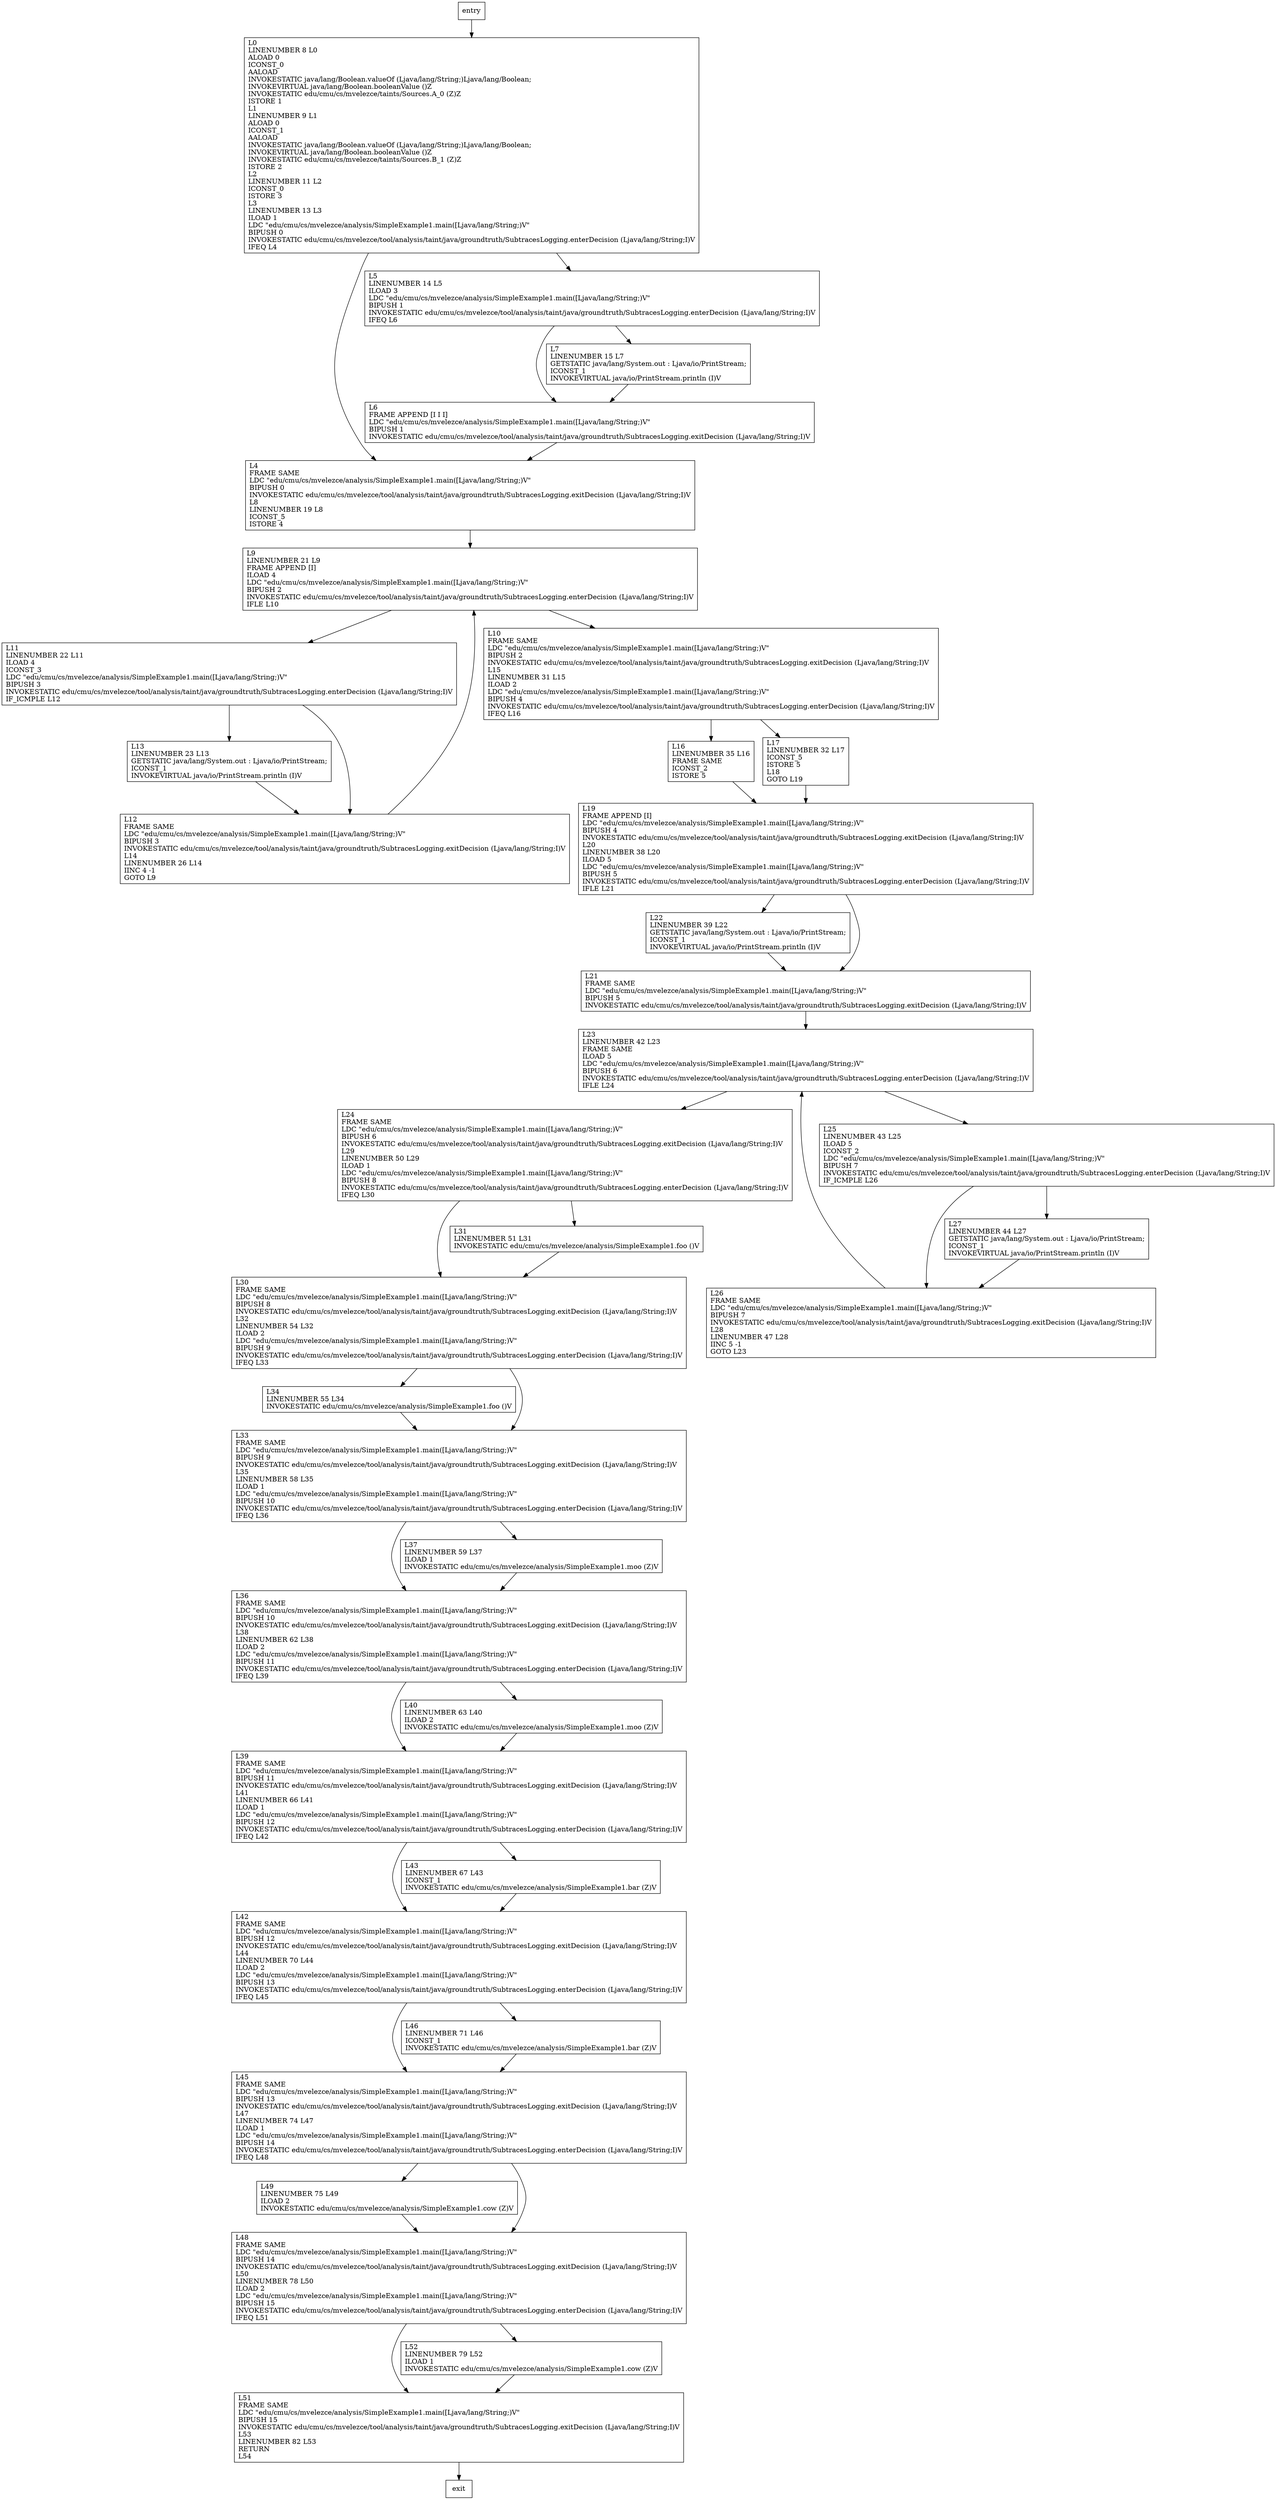 digraph main {
node [shape=record];
848606785 [label="L23\lLINENUMBER 42 L23\lFRAME SAME\lILOAD 5\lLDC \"edu/cmu/cs/mvelezce/analysis/SimpleExample1.main([Ljava/lang/String;)V\"\lBIPUSH 6\lINVOKESTATIC edu/cmu/cs/mvelezce/tool/analysis/taint/java/groundtruth/SubtracesLogging.enterDecision (Ljava/lang/String;I)V\lIFLE L24\l"];
1648701502 [label="L19\lFRAME APPEND [I]\lLDC \"edu/cmu/cs/mvelezce/analysis/SimpleExample1.main([Ljava/lang/String;)V\"\lBIPUSH 4\lINVOKESTATIC edu/cmu/cs/mvelezce/tool/analysis/taint/java/groundtruth/SubtracesLogging.exitDecision (Ljava/lang/String;I)V\lL20\lLINENUMBER 38 L20\lILOAD 5\lLDC \"edu/cmu/cs/mvelezce/analysis/SimpleExample1.main([Ljava/lang/String;)V\"\lBIPUSH 5\lINVOKESTATIC edu/cmu/cs/mvelezce/tool/analysis/taint/java/groundtruth/SubtracesLogging.enterDecision (Ljava/lang/String;I)V\lIFLE L21\l"];
603904068 [label="L36\lFRAME SAME\lLDC \"edu/cmu/cs/mvelezce/analysis/SimpleExample1.main([Ljava/lang/String;)V\"\lBIPUSH 10\lINVOKESTATIC edu/cmu/cs/mvelezce/tool/analysis/taint/java/groundtruth/SubtracesLogging.exitDecision (Ljava/lang/String;I)V\lL38\lLINENUMBER 62 L38\lILOAD 2\lLDC \"edu/cmu/cs/mvelezce/analysis/SimpleExample1.main([Ljava/lang/String;)V\"\lBIPUSH 11\lINVOKESTATIC edu/cmu/cs/mvelezce/tool/analysis/taint/java/groundtruth/SubtracesLogging.enterDecision (Ljava/lang/String;I)V\lIFEQ L39\l"];
2110623348 [label="L27\lLINENUMBER 44 L27\lGETSTATIC java/lang/System.out : Ljava/io/PrintStream;\lICONST_1\lINVOKEVIRTUAL java/io/PrintStream.println (I)V\l"];
1315234892 [label="L30\lFRAME SAME\lLDC \"edu/cmu/cs/mvelezce/analysis/SimpleExample1.main([Ljava/lang/String;)V\"\lBIPUSH 8\lINVOKESTATIC edu/cmu/cs/mvelezce/tool/analysis/taint/java/groundtruth/SubtracesLogging.exitDecision (Ljava/lang/String;I)V\lL32\lLINENUMBER 54 L32\lILOAD 2\lLDC \"edu/cmu/cs/mvelezce/analysis/SimpleExample1.main([Ljava/lang/String;)V\"\lBIPUSH 9\lINVOKESTATIC edu/cmu/cs/mvelezce/tool/analysis/taint/java/groundtruth/SubtracesLogging.enterDecision (Ljava/lang/String;I)V\lIFEQ L33\l"];
1687037426 [label="L4\lFRAME SAME\lLDC \"edu/cmu/cs/mvelezce/analysis/SimpleExample1.main([Ljava/lang/String;)V\"\lBIPUSH 0\lINVOKESTATIC edu/cmu/cs/mvelezce/tool/analysis/taint/java/groundtruth/SubtracesLogging.exitDecision (Ljava/lang/String;I)V\lL8\lLINENUMBER 19 L8\lICONST_5\lISTORE 4\l"];
1339678445 [label="L9\lLINENUMBER 21 L9\lFRAME APPEND [I]\lILOAD 4\lLDC \"edu/cmu/cs/mvelezce/analysis/SimpleExample1.main([Ljava/lang/String;)V\"\lBIPUSH 2\lINVOKESTATIC edu/cmu/cs/mvelezce/tool/analysis/taint/java/groundtruth/SubtracesLogging.enterDecision (Ljava/lang/String;I)V\lIFLE L10\l"];
1324295458 [label="L39\lFRAME SAME\lLDC \"edu/cmu/cs/mvelezce/analysis/SimpleExample1.main([Ljava/lang/String;)V\"\lBIPUSH 11\lINVOKESTATIC edu/cmu/cs/mvelezce/tool/analysis/taint/java/groundtruth/SubtracesLogging.exitDecision (Ljava/lang/String;I)V\lL41\lLINENUMBER 66 L41\lILOAD 1\lLDC \"edu/cmu/cs/mvelezce/analysis/SimpleExample1.main([Ljava/lang/String;)V\"\lBIPUSH 12\lINVOKESTATIC edu/cmu/cs/mvelezce/tool/analysis/taint/java/groundtruth/SubtracesLogging.enterDecision (Ljava/lang/String;I)V\lIFEQ L42\l"];
2070422747 [label="L5\lLINENUMBER 14 L5\lILOAD 3\lLDC \"edu/cmu/cs/mvelezce/analysis/SimpleExample1.main([Ljava/lang/String;)V\"\lBIPUSH 1\lINVOKESTATIC edu/cmu/cs/mvelezce/tool/analysis/taint/java/groundtruth/SubtracesLogging.enterDecision (Ljava/lang/String;I)V\lIFEQ L6\l"];
1517146599 [label="L6\lFRAME APPEND [I I I]\lLDC \"edu/cmu/cs/mvelezce/analysis/SimpleExample1.main([Ljava/lang/String;)V\"\lBIPUSH 1\lINVOKESTATIC edu/cmu/cs/mvelezce/tool/analysis/taint/java/groundtruth/SubtracesLogging.exitDecision (Ljava/lang/String;I)V\l"];
1080993648 [label="L34\lLINENUMBER 55 L34\lINVOKESTATIC edu/cmu/cs/mvelezce/analysis/SimpleExample1.foo ()V\l"];
1974302001 [label="L11\lLINENUMBER 22 L11\lILOAD 4\lICONST_3\lLDC \"edu/cmu/cs/mvelezce/analysis/SimpleExample1.main([Ljava/lang/String;)V\"\lBIPUSH 3\lINVOKESTATIC edu/cmu/cs/mvelezce/tool/analysis/taint/java/groundtruth/SubtracesLogging.enterDecision (Ljava/lang/String;I)V\lIF_ICMPLE L12\l"];
1382656616 [label="L24\lFRAME SAME\lLDC \"edu/cmu/cs/mvelezce/analysis/SimpleExample1.main([Ljava/lang/String;)V\"\lBIPUSH 6\lINVOKESTATIC edu/cmu/cs/mvelezce/tool/analysis/taint/java/groundtruth/SubtracesLogging.exitDecision (Ljava/lang/String;I)V\lL29\lLINENUMBER 50 L29\lILOAD 1\lLDC \"edu/cmu/cs/mvelezce/analysis/SimpleExample1.main([Ljava/lang/String;)V\"\lBIPUSH 8\lINVOKESTATIC edu/cmu/cs/mvelezce/tool/analysis/taint/java/groundtruth/SubtracesLogging.enterDecision (Ljava/lang/String;I)V\lIFEQ L30\l"];
1480931687 [label="L42\lFRAME SAME\lLDC \"edu/cmu/cs/mvelezce/analysis/SimpleExample1.main([Ljava/lang/String;)V\"\lBIPUSH 12\lINVOKESTATIC edu/cmu/cs/mvelezce/tool/analysis/taint/java/groundtruth/SubtracesLogging.exitDecision (Ljava/lang/String;I)V\lL44\lLINENUMBER 70 L44\lILOAD 2\lLDC \"edu/cmu/cs/mvelezce/analysis/SimpleExample1.main([Ljava/lang/String;)V\"\lBIPUSH 13\lINVOKESTATIC edu/cmu/cs/mvelezce/tool/analysis/taint/java/groundtruth/SubtracesLogging.enterDecision (Ljava/lang/String;I)V\lIFEQ L45\l"];
1786513714 [label="L26\lFRAME SAME\lLDC \"edu/cmu/cs/mvelezce/analysis/SimpleExample1.main([Ljava/lang/String;)V\"\lBIPUSH 7\lINVOKESTATIC edu/cmu/cs/mvelezce/tool/analysis/taint/java/groundtruth/SubtracesLogging.exitDecision (Ljava/lang/String;I)V\lL28\lLINENUMBER 47 L28\lIINC 5 -1\lGOTO L23\l"];
1633514729 [label="L0\lLINENUMBER 8 L0\lALOAD 0\lICONST_0\lAALOAD\lINVOKESTATIC java/lang/Boolean.valueOf (Ljava/lang/String;)Ljava/lang/Boolean;\lINVOKEVIRTUAL java/lang/Boolean.booleanValue ()Z\lINVOKESTATIC edu/cmu/cs/mvelezce/taints/Sources.A_0 (Z)Z\lISTORE 1\lL1\lLINENUMBER 9 L1\lALOAD 0\lICONST_1\lAALOAD\lINVOKESTATIC java/lang/Boolean.valueOf (Ljava/lang/String;)Ljava/lang/Boolean;\lINVOKEVIRTUAL java/lang/Boolean.booleanValue ()Z\lINVOKESTATIC edu/cmu/cs/mvelezce/taints/Sources.B_1 (Z)Z\lISTORE 2\lL2\lLINENUMBER 11 L2\lICONST_0\lISTORE 3\lL3\lLINENUMBER 13 L3\lILOAD 1\lLDC \"edu/cmu/cs/mvelezce/analysis/SimpleExample1.main([Ljava/lang/String;)V\"\lBIPUSH 0\lINVOKESTATIC edu/cmu/cs/mvelezce/tool/analysis/taint/java/groundtruth/SubtracesLogging.enterDecision (Ljava/lang/String;I)V\lIFEQ L4\l"];
1976089236 [label="L45\lFRAME SAME\lLDC \"edu/cmu/cs/mvelezce/analysis/SimpleExample1.main([Ljava/lang/String;)V\"\lBIPUSH 13\lINVOKESTATIC edu/cmu/cs/mvelezce/tool/analysis/taint/java/groundtruth/SubtracesLogging.exitDecision (Ljava/lang/String;I)V\lL47\lLINENUMBER 74 L47\lILOAD 1\lLDC \"edu/cmu/cs/mvelezce/analysis/SimpleExample1.main([Ljava/lang/String;)V\"\lBIPUSH 14\lINVOKESTATIC edu/cmu/cs/mvelezce/tool/analysis/taint/java/groundtruth/SubtracesLogging.enterDecision (Ljava/lang/String;I)V\lIFEQ L48\l"];
670554970 [label="L16\lLINENUMBER 35 L16\lFRAME SAME\lICONST_2\lISTORE 5\l"];
1511925998 [label="L22\lLINENUMBER 39 L22\lGETSTATIC java/lang/System.out : Ljava/io/PrintStream;\lICONST_1\lINVOKEVIRTUAL java/io/PrintStream.println (I)V\l"];
207802506 [label="L40\lLINENUMBER 63 L40\lILOAD 2\lINVOKESTATIC edu/cmu/cs/mvelezce/analysis/SimpleExample1.moo (Z)V\l"];
2040247533 [label="L25\lLINENUMBER 43 L25\lILOAD 5\lICONST_2\lLDC \"edu/cmu/cs/mvelezce/analysis/SimpleExample1.main([Ljava/lang/String;)V\"\lBIPUSH 7\lINVOKESTATIC edu/cmu/cs/mvelezce/tool/analysis/taint/java/groundtruth/SubtracesLogging.enterDecision (Ljava/lang/String;I)V\lIF_ICMPLE L26\l"];
1363229954 [label="L31\lLINENUMBER 51 L31\lINVOKESTATIC edu/cmu/cs/mvelezce/analysis/SimpleExample1.foo ()V\l"];
1281779826 [label="L51\lFRAME SAME\lLDC \"edu/cmu/cs/mvelezce/analysis/SimpleExample1.main([Ljava/lang/String;)V\"\lBIPUSH 15\lINVOKESTATIC edu/cmu/cs/mvelezce/tool/analysis/taint/java/groundtruth/SubtracesLogging.exitDecision (Ljava/lang/String;I)V\lL53\lLINENUMBER 82 L53\lRETURN\lL54\l"];
2064603156 [label="L37\lLINENUMBER 59 L37\lILOAD 1\lINVOKESTATIC edu/cmu/cs/mvelezce/analysis/SimpleExample1.moo (Z)V\l"];
1255216086 [label="L33\lFRAME SAME\lLDC \"edu/cmu/cs/mvelezce/analysis/SimpleExample1.main([Ljava/lang/String;)V\"\lBIPUSH 9\lINVOKESTATIC edu/cmu/cs/mvelezce/tool/analysis/taint/java/groundtruth/SubtracesLogging.exitDecision (Ljava/lang/String;I)V\lL35\lLINENUMBER 58 L35\lILOAD 1\lLDC \"edu/cmu/cs/mvelezce/analysis/SimpleExample1.main([Ljava/lang/String;)V\"\lBIPUSH 10\lINVOKESTATIC edu/cmu/cs/mvelezce/tool/analysis/taint/java/groundtruth/SubtracesLogging.enterDecision (Ljava/lang/String;I)V\lIFEQ L36\l"];
1865732472 [label="L46\lLINENUMBER 71 L46\lICONST_1\lINVOKESTATIC edu/cmu/cs/mvelezce/analysis/SimpleExample1.bar (Z)V\l"];
1352469793 [label="L7\lLINENUMBER 15 L7\lGETSTATIC java/lang/System.out : Ljava/io/PrintStream;\lICONST_1\lINVOKEVIRTUAL java/io/PrintStream.println (I)V\l"];
2014846847 [label="L12\lFRAME SAME\lLDC \"edu/cmu/cs/mvelezce/analysis/SimpleExample1.main([Ljava/lang/String;)V\"\lBIPUSH 3\lINVOKESTATIC edu/cmu/cs/mvelezce/tool/analysis/taint/java/groundtruth/SubtracesLogging.exitDecision (Ljava/lang/String;I)V\lL14\lLINENUMBER 26 L14\lIINC 4 -1\lGOTO L9\l"];
1502287290 [label="L43\lLINENUMBER 67 L43\lICONST_1\lINVOKESTATIC edu/cmu/cs/mvelezce/analysis/SimpleExample1.bar (Z)V\l"];
1953453906 [label="L49\lLINENUMBER 75 L49\lILOAD 2\lINVOKESTATIC edu/cmu/cs/mvelezce/analysis/SimpleExample1.cow (Z)V\l"];
2085255024 [label="L52\lLINENUMBER 79 L52\lILOAD 1\lINVOKESTATIC edu/cmu/cs/mvelezce/analysis/SimpleExample1.cow (Z)V\l"];
1298242208 [label="L10\lFRAME SAME\lLDC \"edu/cmu/cs/mvelezce/analysis/SimpleExample1.main([Ljava/lang/String;)V\"\lBIPUSH 2\lINVOKESTATIC edu/cmu/cs/mvelezce/tool/analysis/taint/java/groundtruth/SubtracesLogging.exitDecision (Ljava/lang/String;I)V\lL15\lLINENUMBER 31 L15\lILOAD 2\lLDC \"edu/cmu/cs/mvelezce/analysis/SimpleExample1.main([Ljava/lang/String;)V\"\lBIPUSH 4\lINVOKESTATIC edu/cmu/cs/mvelezce/tool/analysis/taint/java/groundtruth/SubtracesLogging.enterDecision (Ljava/lang/String;I)V\lIFEQ L16\l"];
2033682434 [label="L13\lLINENUMBER 23 L13\lGETSTATIC java/lang/System.out : Ljava/io/PrintStream;\lICONST_1\lINVOKEVIRTUAL java/io/PrintStream.println (I)V\l"];
84985529 [label="L48\lFRAME SAME\lLDC \"edu/cmu/cs/mvelezce/analysis/SimpleExample1.main([Ljava/lang/String;)V\"\lBIPUSH 14\lINVOKESTATIC edu/cmu/cs/mvelezce/tool/analysis/taint/java/groundtruth/SubtracesLogging.exitDecision (Ljava/lang/String;I)V\lL50\lLINENUMBER 78 L50\lILOAD 2\lLDC \"edu/cmu/cs/mvelezce/analysis/SimpleExample1.main([Ljava/lang/String;)V\"\lBIPUSH 15\lINVOKESTATIC edu/cmu/cs/mvelezce/tool/analysis/taint/java/groundtruth/SubtracesLogging.enterDecision (Ljava/lang/String;I)V\lIFEQ L51\l"];
1719855536 [label="L17\lLINENUMBER 32 L17\lICONST_5\lISTORE 5\lL18\lGOTO L19\l"];
723551604 [label="L21\lFRAME SAME\lLDC \"edu/cmu/cs/mvelezce/analysis/SimpleExample1.main([Ljava/lang/String;)V\"\lBIPUSH 5\lINVOKESTATIC edu/cmu/cs/mvelezce/tool/analysis/taint/java/groundtruth/SubtracesLogging.exitDecision (Ljava/lang/String;I)V\l"];
entry;
exit;
848606785 -> 2040247533;
848606785 -> 1382656616;
1648701502 -> 1511925998;
1648701502 -> 723551604;
603904068 -> 1324295458;
603904068 -> 207802506;
2110623348 -> 1786513714;
1315234892 -> 1080993648;
1315234892 -> 1255216086;
1687037426 -> 1339678445;
1339678445 -> 1974302001;
1339678445 -> 1298242208;
1324295458 -> 1502287290;
1324295458 -> 1480931687;
2070422747 -> 1517146599;
2070422747 -> 1352469793;
1517146599 -> 1687037426;
1080993648 -> 1255216086;
1974302001 -> 2014846847;
1974302001 -> 2033682434;
1382656616 -> 1363229954;
1382656616 -> 1315234892;
1480931687 -> 1865732472;
1480931687 -> 1976089236;
1786513714 -> 848606785;
1633514729 -> 2070422747;
1633514729 -> 1687037426;
1976089236 -> 1953453906;
1976089236 -> 84985529;
670554970 -> 1648701502;
1511925998 -> 723551604;
207802506 -> 1324295458;
2040247533 -> 1786513714;
2040247533 -> 2110623348;
1363229954 -> 1315234892;
1281779826 -> exit;
2064603156 -> 603904068;
1255216086 -> 2064603156;
1255216086 -> 603904068;
1865732472 -> 1976089236;
1352469793 -> 1517146599;
entry -> 1633514729;
2014846847 -> 1339678445;
1502287290 -> 1480931687;
1953453906 -> 84985529;
2085255024 -> 1281779826;
1298242208 -> 670554970;
1298242208 -> 1719855536;
2033682434 -> 2014846847;
84985529 -> 2085255024;
84985529 -> 1281779826;
1719855536 -> 1648701502;
723551604 -> 848606785;
}
